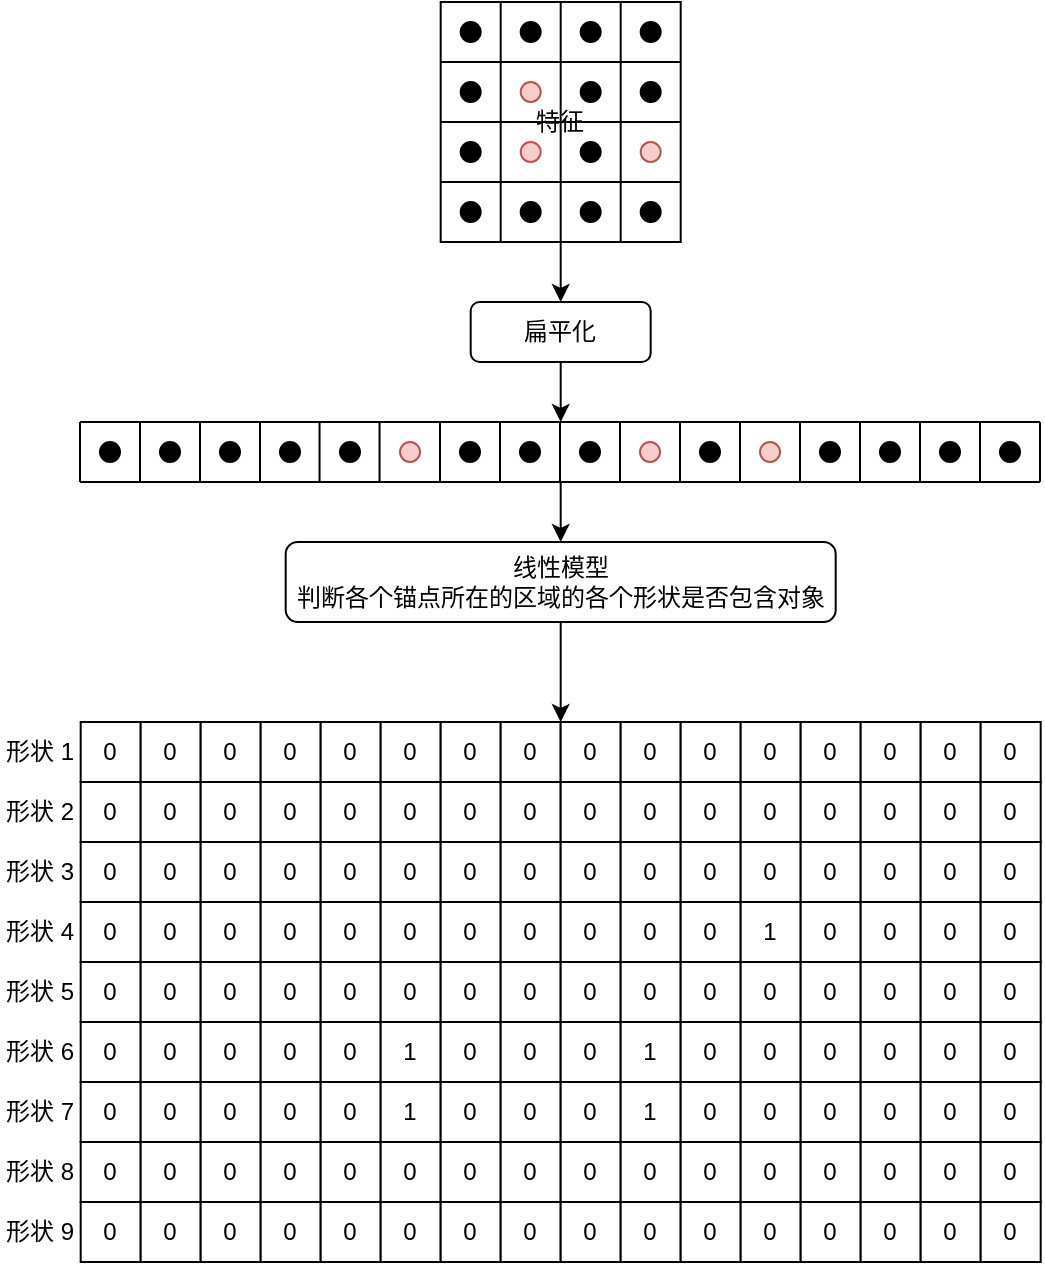 <mxfile version="13.6.2" type="device"><diagram id="sna1dgevB8x1cfBZE8Zx" name="Page-1"><mxGraphModel dx="1102" dy="783" grid="1" gridSize="10" guides="1" tooltips="1" connect="1" arrows="1" fold="1" page="1" pageScale="1" pageWidth="827" pageHeight="1169" math="0" shadow="0"><root><mxCell id="0"/><mxCell id="1" parent="0"/><mxCell id="Fu-6GH_Ip6cILRxB5Xvl-126" style="edgeStyle=orthogonalEdgeStyle;rounded=0;orthogonalLoop=1;jettySize=auto;html=1;exitX=0.5;exitY=1;exitDx=0;exitDy=0;entryX=0.5;entryY=0;entryDx=0;entryDy=0;" parent="1" source="Fu-6GH_Ip6cILRxB5Xvl-2" target="Fu-6GH_Ip6cILRxB5Xvl-121" edge="1"><mxGeometry relative="1" as="geometry"/></mxCell><mxCell id="Fu-6GH_Ip6cILRxB5Xvl-2" value="特征" style="rounded=0;whiteSpace=wrap;html=1;" parent="1" vertex="1"><mxGeometry x="260.34" y="60" width="120" height="120" as="geometry"/></mxCell><mxCell id="Fu-6GH_Ip6cILRxB5Xvl-3" value="" style="endArrow=none;html=1;exitX=0;exitY=0.25;exitDx=0;exitDy=0;entryX=1;entryY=0.25;entryDx=0;entryDy=0;" parent="1" source="Fu-6GH_Ip6cILRxB5Xvl-2" target="Fu-6GH_Ip6cILRxB5Xvl-2" edge="1"><mxGeometry width="50" height="50" relative="1" as="geometry"><mxPoint x="260.34" y="280" as="sourcePoint"/><mxPoint x="310.34" y="230" as="targetPoint"/></mxGeometry></mxCell><mxCell id="Fu-6GH_Ip6cILRxB5Xvl-4" value="" style="endArrow=none;html=1;exitX=0;exitY=0.5;exitDx=0;exitDy=0;entryX=1;entryY=0.5;entryDx=0;entryDy=0;" parent="1" source="Fu-6GH_Ip6cILRxB5Xvl-2" target="Fu-6GH_Ip6cILRxB5Xvl-2" edge="1"><mxGeometry width="50" height="50" relative="1" as="geometry"><mxPoint x="270.34" y="100" as="sourcePoint"/><mxPoint x="390.34" y="100" as="targetPoint"/></mxGeometry></mxCell><mxCell id="Fu-6GH_Ip6cILRxB5Xvl-5" value="" style="endArrow=none;html=1;exitX=0;exitY=0.75;exitDx=0;exitDy=0;entryX=1;entryY=0.75;entryDx=0;entryDy=0;" parent="1" source="Fu-6GH_Ip6cILRxB5Xvl-2" target="Fu-6GH_Ip6cILRxB5Xvl-2" edge="1"><mxGeometry width="50" height="50" relative="1" as="geometry"><mxPoint x="280.34" y="110" as="sourcePoint"/><mxPoint x="400.34" y="110" as="targetPoint"/></mxGeometry></mxCell><mxCell id="Fu-6GH_Ip6cILRxB5Xvl-6" value="" style="endArrow=none;html=1;exitX=0.25;exitY=1;exitDx=0;exitDy=0;entryX=0.25;entryY=0;entryDx=0;entryDy=0;" parent="1" source="Fu-6GH_Ip6cILRxB5Xvl-2" target="Fu-6GH_Ip6cILRxB5Xvl-2" edge="1"><mxGeometry width="50" height="50" relative="1" as="geometry"><mxPoint x="270.34" y="160" as="sourcePoint"/><mxPoint x="390.34" y="160" as="targetPoint"/></mxGeometry></mxCell><mxCell id="Fu-6GH_Ip6cILRxB5Xvl-7" value="" style="endArrow=none;html=1;exitX=0.5;exitY=1;exitDx=0;exitDy=0;entryX=0.5;entryY=0;entryDx=0;entryDy=0;" parent="1" source="Fu-6GH_Ip6cILRxB5Xvl-2" target="Fu-6GH_Ip6cILRxB5Xvl-2" edge="1"><mxGeometry width="50" height="50" relative="1" as="geometry"><mxPoint x="300.34" y="190" as="sourcePoint"/><mxPoint x="300.34" y="70" as="targetPoint"/></mxGeometry></mxCell><mxCell id="Fu-6GH_Ip6cILRxB5Xvl-8" value="" style="endArrow=none;html=1;exitX=0.75;exitY=1;exitDx=0;exitDy=0;entryX=0.75;entryY=0;entryDx=0;entryDy=0;" parent="1" source="Fu-6GH_Ip6cILRxB5Xvl-2" target="Fu-6GH_Ip6cILRxB5Xvl-2" edge="1"><mxGeometry width="50" height="50" relative="1" as="geometry"><mxPoint x="330.34" y="190" as="sourcePoint"/><mxPoint x="330.34" y="70" as="targetPoint"/></mxGeometry></mxCell><mxCell id="Fu-6GH_Ip6cILRxB5Xvl-10" value="" style="ellipse;whiteSpace=wrap;html=1;aspect=fixed;align=center;fillColor=#000000;" parent="1" vertex="1"><mxGeometry x="270.34" y="70" width="10" height="10" as="geometry"/></mxCell><mxCell id="Fu-6GH_Ip6cILRxB5Xvl-11" value="" style="ellipse;whiteSpace=wrap;html=1;aspect=fixed;align=center;fillColor=#000000;" parent="1" vertex="1"><mxGeometry x="300.34" y="70" width="10" height="10" as="geometry"/></mxCell><mxCell id="Fu-6GH_Ip6cILRxB5Xvl-12" value="" style="ellipse;whiteSpace=wrap;html=1;aspect=fixed;align=center;fillColor=#000000;" parent="1" vertex="1"><mxGeometry x="330.34" y="70" width="10" height="10" as="geometry"/></mxCell><mxCell id="Fu-6GH_Ip6cILRxB5Xvl-13" value="" style="ellipse;whiteSpace=wrap;html=1;aspect=fixed;align=center;fillColor=#000000;" parent="1" vertex="1"><mxGeometry x="360.34" y="70" width="10" height="10" as="geometry"/></mxCell><mxCell id="Fu-6GH_Ip6cILRxB5Xvl-14" value="" style="ellipse;whiteSpace=wrap;html=1;aspect=fixed;align=center;fillColor=#000000;" parent="1" vertex="1"><mxGeometry x="270.34" y="100" width="10" height="10" as="geometry"/></mxCell><mxCell id="Fu-6GH_Ip6cILRxB5Xvl-15" value="" style="ellipse;whiteSpace=wrap;html=1;aspect=fixed;align=center;fillColor=#f8cecc;strokeColor=#b85450;" parent="1" vertex="1"><mxGeometry x="300.34" y="100" width="10" height="10" as="geometry"/></mxCell><mxCell id="Fu-6GH_Ip6cILRxB5Xvl-16" value="" style="ellipse;whiteSpace=wrap;html=1;aspect=fixed;align=center;fillColor=#000000;" parent="1" vertex="1"><mxGeometry x="330.34" y="100" width="10" height="10" as="geometry"/></mxCell><mxCell id="Fu-6GH_Ip6cILRxB5Xvl-17" value="" style="ellipse;whiteSpace=wrap;html=1;aspect=fixed;align=center;fillColor=#000000;" parent="1" vertex="1"><mxGeometry x="360.34" y="100" width="10" height="10" as="geometry"/></mxCell><mxCell id="Fu-6GH_Ip6cILRxB5Xvl-18" value="" style="ellipse;whiteSpace=wrap;html=1;aspect=fixed;align=center;fillColor=#000000;" parent="1" vertex="1"><mxGeometry x="270.34" y="130" width="10" height="10" as="geometry"/></mxCell><mxCell id="Fu-6GH_Ip6cILRxB5Xvl-19" value="" style="ellipse;whiteSpace=wrap;html=1;aspect=fixed;align=center;fillColor=#f8cecc;strokeColor=#b85450;" parent="1" vertex="1"><mxGeometry x="300.34" y="130" width="10" height="10" as="geometry"/></mxCell><mxCell id="Fu-6GH_Ip6cILRxB5Xvl-20" value="" style="ellipse;whiteSpace=wrap;html=1;aspect=fixed;align=center;fillColor=#000000;" parent="1" vertex="1"><mxGeometry x="330.34" y="130" width="10" height="10" as="geometry"/></mxCell><mxCell id="Fu-6GH_Ip6cILRxB5Xvl-21" value="" style="ellipse;whiteSpace=wrap;html=1;aspect=fixed;align=center;fillColor=#f8cecc;strokeColor=#b85450;" parent="1" vertex="1"><mxGeometry x="360.34" y="130" width="10" height="10" as="geometry"/></mxCell><mxCell id="Fu-6GH_Ip6cILRxB5Xvl-22" value="" style="ellipse;whiteSpace=wrap;html=1;aspect=fixed;align=center;fillColor=#000000;" parent="1" vertex="1"><mxGeometry x="270.34" y="160" width="10" height="10" as="geometry"/></mxCell><mxCell id="Fu-6GH_Ip6cILRxB5Xvl-23" value="" style="ellipse;whiteSpace=wrap;html=1;aspect=fixed;align=center;fillColor=#000000;" parent="1" vertex="1"><mxGeometry x="300.34" y="160" width="10" height="10" as="geometry"/></mxCell><mxCell id="Fu-6GH_Ip6cILRxB5Xvl-24" value="" style="ellipse;whiteSpace=wrap;html=1;aspect=fixed;align=center;fillColor=#000000;" parent="1" vertex="1"><mxGeometry x="330.34" y="160" width="10" height="10" as="geometry"/></mxCell><mxCell id="Fu-6GH_Ip6cILRxB5Xvl-25" value="" style="ellipse;whiteSpace=wrap;html=1;aspect=fixed;align=center;fillColor=#000000;" parent="1" vertex="1"><mxGeometry x="360.34" y="160" width="10" height="10" as="geometry"/></mxCell><mxCell id="Fu-6GH_Ip6cILRxB5Xvl-128" style="edgeStyle=orthogonalEdgeStyle;rounded=0;orthogonalLoop=1;jettySize=auto;html=1;entryX=0.5;entryY=0;entryDx=0;entryDy=0;" parent="1" target="Fu-6GH_Ip6cILRxB5Xvl-26" edge="1"><mxGeometry relative="1" as="geometry"><mxPoint x="320.387" y="300" as="targetPoint"/><mxPoint x="320.34" y="300" as="sourcePoint"/></mxGeometry></mxCell><mxCell id="Fu-6GH_Ip6cILRxB5Xvl-226" style="edgeStyle=orthogonalEdgeStyle;rounded=0;orthogonalLoop=1;jettySize=auto;html=1;exitX=0.5;exitY=1;exitDx=0;exitDy=0;entryX=0;entryY=0;entryDx=0;entryDy=0;" parent="1" source="Fu-6GH_Ip6cILRxB5Xvl-26" target="Fu-6GH_Ip6cILRxB5Xvl-182" edge="1"><mxGeometry relative="1" as="geometry"/></mxCell><mxCell id="Fu-6GH_Ip6cILRxB5Xvl-26" value="线性模型&lt;br&gt;判断各个锚点所在的区域的各个形状是否包含对象" style="rounded=1;whiteSpace=wrap;html=1;align=center;" parent="1" vertex="1"><mxGeometry x="182.84" y="330" width="275" height="40" as="geometry"/></mxCell><mxCell id="Fu-6GH_Ip6cILRxB5Xvl-54" value="" style="endArrow=none;html=1;entryX=0.25;entryY=0;entryDx=0;entryDy=0;" parent="1" edge="1"><mxGeometry width="50" height="50" relative="1" as="geometry"><mxPoint x="110" y="300" as="sourcePoint"/><mxPoint x="110" y="270" as="targetPoint"/></mxGeometry></mxCell><mxCell id="Fu-6GH_Ip6cILRxB5Xvl-55" value="" style="endArrow=none;html=1;entryX=0.5;entryY=0;entryDx=0;entryDy=0;" parent="1" edge="1"><mxGeometry width="50" height="50" relative="1" as="geometry"><mxPoint x="140" y="300" as="sourcePoint"/><mxPoint x="140" y="270" as="targetPoint"/></mxGeometry></mxCell><mxCell id="Fu-6GH_Ip6cILRxB5Xvl-56" value="" style="endArrow=none;html=1;entryX=0.75;entryY=0;entryDx=0;entryDy=0;" parent="1" edge="1"><mxGeometry width="50" height="50" relative="1" as="geometry"><mxPoint x="170" y="300" as="sourcePoint"/><mxPoint x="170" y="270" as="targetPoint"/></mxGeometry></mxCell><mxCell id="Fu-6GH_Ip6cILRxB5Xvl-57" value="" style="ellipse;whiteSpace=wrap;html=1;aspect=fixed;align=center;fillColor=#000000;" parent="1" vertex="1"><mxGeometry x="90" y="280" width="10" height="10" as="geometry"/></mxCell><mxCell id="Fu-6GH_Ip6cILRxB5Xvl-58" value="" style="ellipse;whiteSpace=wrap;html=1;aspect=fixed;align=center;fillColor=#000000;" parent="1" vertex="1"><mxGeometry x="120" y="280" width="10" height="10" as="geometry"/></mxCell><mxCell id="Fu-6GH_Ip6cILRxB5Xvl-59" value="" style="ellipse;whiteSpace=wrap;html=1;aspect=fixed;align=center;fillColor=#000000;" parent="1" vertex="1"><mxGeometry x="150" y="280" width="10" height="10" as="geometry"/></mxCell><mxCell id="Fu-6GH_Ip6cILRxB5Xvl-60" value="" style="ellipse;whiteSpace=wrap;html=1;aspect=fixed;align=center;fillColor=#000000;" parent="1" vertex="1"><mxGeometry x="180" y="280" width="10" height="10" as="geometry"/></mxCell><mxCell id="Fu-6GH_Ip6cILRxB5Xvl-73" value="" style="endArrow=none;html=1;entryX=1;entryY=0.25;entryDx=0;entryDy=0;" parent="1" edge="1"><mxGeometry width="50" height="50" relative="1" as="geometry"><mxPoint x="80" y="270" as="sourcePoint"/><mxPoint x="320" y="270" as="targetPoint"/></mxGeometry></mxCell><mxCell id="Fu-6GH_Ip6cILRxB5Xvl-76" value="" style="ellipse;whiteSpace=wrap;html=1;aspect=fixed;align=center;fillColor=#000000;" parent="1" vertex="1"><mxGeometry x="210" y="280" width="10" height="10" as="geometry"/></mxCell><mxCell id="Fu-6GH_Ip6cILRxB5Xvl-77" value="" style="ellipse;whiteSpace=wrap;html=1;aspect=fixed;align=center;fillColor=#f8cecc;strokeColor=#b85450;" parent="1" vertex="1"><mxGeometry x="240" y="280" width="10" height="10" as="geometry"/></mxCell><mxCell id="Fu-6GH_Ip6cILRxB5Xvl-78" value="" style="ellipse;whiteSpace=wrap;html=1;aspect=fixed;align=center;fillColor=#000000;" parent="1" vertex="1"><mxGeometry x="270" y="280" width="10" height="10" as="geometry"/></mxCell><mxCell id="Fu-6GH_Ip6cILRxB5Xvl-79" value="" style="ellipse;whiteSpace=wrap;html=1;aspect=fixed;align=center;fillColor=#000000;" parent="1" vertex="1"><mxGeometry x="300" y="280" width="10" height="10" as="geometry"/></mxCell><mxCell id="Fu-6GH_Ip6cILRxB5Xvl-88" value="" style="endArrow=none;html=1;exitX=0;exitY=0.5;exitDx=0;exitDy=0;" parent="1" edge="1"><mxGeometry width="50" height="50" relative="1" as="geometry"><mxPoint x="320" y="270" as="sourcePoint"/><mxPoint x="560" y="270" as="targetPoint"/></mxGeometry></mxCell><mxCell id="Fu-6GH_Ip6cILRxB5Xvl-89" value="" style="endArrow=none;html=1;exitX=0;exitY=0.25;exitDx=0;exitDy=0;" parent="1" edge="1"><mxGeometry width="50" height="50" relative="1" as="geometry"><mxPoint x="80" y="300" as="sourcePoint"/><mxPoint x="560" y="300" as="targetPoint"/></mxGeometry></mxCell><mxCell id="Fu-6GH_Ip6cILRxB5Xvl-90" value="" style="ellipse;whiteSpace=wrap;html=1;aspect=fixed;align=center;fillColor=#000000;" parent="1" vertex="1"><mxGeometry x="330" y="280" width="10" height="10" as="geometry"/></mxCell><mxCell id="Fu-6GH_Ip6cILRxB5Xvl-91" value="" style="ellipse;whiteSpace=wrap;html=1;aspect=fixed;align=center;fillColor=#f8cecc;strokeColor=#b85450;" parent="1" vertex="1"><mxGeometry x="360" y="280" width="10" height="10" as="geometry"/></mxCell><mxCell id="Fu-6GH_Ip6cILRxB5Xvl-92" value="" style="ellipse;whiteSpace=wrap;html=1;aspect=fixed;align=center;fillColor=#000000;" parent="1" vertex="1"><mxGeometry x="390" y="280" width="10" height="10" as="geometry"/></mxCell><mxCell id="Fu-6GH_Ip6cILRxB5Xvl-93" value="" style="ellipse;whiteSpace=wrap;html=1;aspect=fixed;align=center;fillColor=#f8cecc;strokeColor=#b85450;" parent="1" vertex="1"><mxGeometry x="420" y="280" width="10" height="10" as="geometry"/></mxCell><mxCell id="Fu-6GH_Ip6cILRxB5Xvl-98" value="" style="ellipse;whiteSpace=wrap;html=1;aspect=fixed;align=center;fillColor=#000000;" parent="1" vertex="1"><mxGeometry x="450" y="280" width="10" height="10" as="geometry"/></mxCell><mxCell id="Fu-6GH_Ip6cILRxB5Xvl-99" value="" style="ellipse;whiteSpace=wrap;html=1;aspect=fixed;align=center;fillColor=#000000;" parent="1" vertex="1"><mxGeometry x="480" y="280" width="10" height="10" as="geometry"/></mxCell><mxCell id="Fu-6GH_Ip6cILRxB5Xvl-100" value="" style="ellipse;whiteSpace=wrap;html=1;aspect=fixed;align=center;fillColor=#000000;" parent="1" vertex="1"><mxGeometry x="510" y="280" width="10" height="10" as="geometry"/></mxCell><mxCell id="Fu-6GH_Ip6cILRxB5Xvl-101" value="" style="ellipse;whiteSpace=wrap;html=1;aspect=fixed;align=center;fillColor=#000000;" parent="1" vertex="1"><mxGeometry x="540" y="280" width="10" height="10" as="geometry"/></mxCell><mxCell id="Fu-6GH_Ip6cILRxB5Xvl-102" value="" style="endArrow=none;html=1;entryX=0.25;entryY=0;entryDx=0;entryDy=0;" parent="1" edge="1"><mxGeometry width="50" height="50" relative="1" as="geometry"><mxPoint x="80" y="300" as="sourcePoint"/><mxPoint x="80" y="270" as="targetPoint"/></mxGeometry></mxCell><mxCell id="Fu-6GH_Ip6cILRxB5Xvl-110" value="" style="endArrow=none;html=1;entryX=0.25;entryY=0;entryDx=0;entryDy=0;" parent="1" edge="1"><mxGeometry width="50" height="50" relative="1" as="geometry"><mxPoint x="199.77" y="300" as="sourcePoint"/><mxPoint x="199.77" y="270" as="targetPoint"/></mxGeometry></mxCell><mxCell id="Fu-6GH_Ip6cILRxB5Xvl-111" value="" style="endArrow=none;html=1;entryX=0.25;entryY=0;entryDx=0;entryDy=0;" parent="1" edge="1"><mxGeometry width="50" height="50" relative="1" as="geometry"><mxPoint x="229.77" y="300" as="sourcePoint"/><mxPoint x="229.77" y="270" as="targetPoint"/></mxGeometry></mxCell><mxCell id="Fu-6GH_Ip6cILRxB5Xvl-112" value="" style="endArrow=none;html=1;entryX=0.25;entryY=0;entryDx=0;entryDy=0;" parent="1" edge="1"><mxGeometry width="50" height="50" relative="1" as="geometry"><mxPoint x="260" y="300" as="sourcePoint"/><mxPoint x="260" y="270" as="targetPoint"/></mxGeometry></mxCell><mxCell id="Fu-6GH_Ip6cILRxB5Xvl-113" value="" style="endArrow=none;html=1;entryX=0.25;entryY=0;entryDx=0;entryDy=0;" parent="1" edge="1"><mxGeometry width="50" height="50" relative="1" as="geometry"><mxPoint x="290" y="300" as="sourcePoint"/><mxPoint x="290" y="270" as="targetPoint"/></mxGeometry></mxCell><mxCell id="Fu-6GH_Ip6cILRxB5Xvl-114" value="" style="endArrow=none;html=1;entryX=0.25;entryY=0;entryDx=0;entryDy=0;" parent="1" edge="1"><mxGeometry width="50" height="50" relative="1" as="geometry"><mxPoint x="320" y="300" as="sourcePoint"/><mxPoint x="320" y="270" as="targetPoint"/></mxGeometry></mxCell><mxCell id="Fu-6GH_Ip6cILRxB5Xvl-116" value="" style="endArrow=none;html=1;entryX=0.25;entryY=0;entryDx=0;entryDy=0;" parent="1" edge="1"><mxGeometry width="50" height="50" relative="1" as="geometry"><mxPoint x="350" y="300" as="sourcePoint"/><mxPoint x="350" y="270" as="targetPoint"/></mxGeometry></mxCell><mxCell id="Fu-6GH_Ip6cILRxB5Xvl-117" value="" style="endArrow=none;html=1;entryX=0.25;entryY=0;entryDx=0;entryDy=0;" parent="1" edge="1"><mxGeometry width="50" height="50" relative="1" as="geometry"><mxPoint x="380" y="300" as="sourcePoint"/><mxPoint x="380" y="270" as="targetPoint"/></mxGeometry></mxCell><mxCell id="Fu-6GH_Ip6cILRxB5Xvl-118" value="" style="endArrow=none;html=1;entryX=0.25;entryY=0;entryDx=0;entryDy=0;" parent="1" edge="1"><mxGeometry width="50" height="50" relative="1" as="geometry"><mxPoint x="410" y="300" as="sourcePoint"/><mxPoint x="410" y="270" as="targetPoint"/></mxGeometry></mxCell><mxCell id="Fu-6GH_Ip6cILRxB5Xvl-119" value="" style="endArrow=none;html=1;entryX=0.25;entryY=0;entryDx=0;entryDy=0;" parent="1" edge="1"><mxGeometry width="50" height="50" relative="1" as="geometry"><mxPoint x="440" y="300" as="sourcePoint"/><mxPoint x="440" y="270" as="targetPoint"/></mxGeometry></mxCell><mxCell id="Fu-6GH_Ip6cILRxB5Xvl-120" value="" style="endArrow=none;html=1;entryX=0.25;entryY=0;entryDx=0;entryDy=0;" parent="1" edge="1"><mxGeometry width="50" height="50" relative="1" as="geometry"><mxPoint x="470" y="300" as="sourcePoint"/><mxPoint x="470" y="270" as="targetPoint"/></mxGeometry></mxCell><mxCell id="Fu-6GH_Ip6cILRxB5Xvl-127" style="edgeStyle=orthogonalEdgeStyle;rounded=0;orthogonalLoop=1;jettySize=auto;html=1;exitX=0.5;exitY=1;exitDx=0;exitDy=0;" parent="1" source="Fu-6GH_Ip6cILRxB5Xvl-121" edge="1"><mxGeometry relative="1" as="geometry"><mxPoint x="320.34" y="270" as="targetPoint"/></mxGeometry></mxCell><mxCell id="Fu-6GH_Ip6cILRxB5Xvl-121" value="扁平化" style="rounded=1;whiteSpace=wrap;html=1;" parent="1" vertex="1"><mxGeometry x="275.34" y="210" width="90" height="30" as="geometry"/></mxCell><mxCell id="Fu-6GH_Ip6cILRxB5Xvl-123" value="" style="endArrow=none;html=1;entryX=0.25;entryY=0;entryDx=0;entryDy=0;" parent="1" edge="1"><mxGeometry width="50" height="50" relative="1" as="geometry"><mxPoint x="500" y="300" as="sourcePoint"/><mxPoint x="500" y="270" as="targetPoint"/></mxGeometry></mxCell><mxCell id="Fu-6GH_Ip6cILRxB5Xvl-124" value="" style="endArrow=none;html=1;entryX=0.25;entryY=0;entryDx=0;entryDy=0;" parent="1" edge="1"><mxGeometry width="50" height="50" relative="1" as="geometry"><mxPoint x="530" y="300" as="sourcePoint"/><mxPoint x="530" y="270" as="targetPoint"/></mxGeometry></mxCell><mxCell id="Fu-6GH_Ip6cILRxB5Xvl-125" value="" style="endArrow=none;html=1;entryX=0.25;entryY=0;entryDx=0;entryDy=0;" parent="1" edge="1"><mxGeometry width="50" height="50" relative="1" as="geometry"><mxPoint x="560" y="300" as="sourcePoint"/><mxPoint x="560" y="270" as="targetPoint"/></mxGeometry></mxCell><mxCell id="Fu-6GH_Ip6cILRxB5Xvl-165" value="0" style="rounded=0;whiteSpace=wrap;html=1;" parent="1" vertex="1"><mxGeometry x="80.34" y="420" width="30" height="30" as="geometry"/></mxCell><mxCell id="Fu-6GH_Ip6cILRxB5Xvl-167" value="0" style="rounded=0;whiteSpace=wrap;html=1;" parent="1" vertex="1"><mxGeometry x="110.34" y="420" width="30" height="30" as="geometry"/></mxCell><mxCell id="Fu-6GH_Ip6cILRxB5Xvl-168" value="0" style="rounded=0;whiteSpace=wrap;html=1;" parent="1" vertex="1"><mxGeometry x="140.34" y="420" width="30" height="30" as="geometry"/></mxCell><mxCell id="Fu-6GH_Ip6cILRxB5Xvl-169" value="0" style="rounded=0;whiteSpace=wrap;html=1;" parent="1" vertex="1"><mxGeometry x="170.34" y="420" width="30" height="30" as="geometry"/></mxCell><mxCell id="Fu-6GH_Ip6cILRxB5Xvl-174" value="0" style="rounded=0;whiteSpace=wrap;html=1;" parent="1" vertex="1"><mxGeometry x="200.34" y="420" width="30" height="30" as="geometry"/></mxCell><mxCell id="Fu-6GH_Ip6cILRxB5Xvl-175" value="0" style="rounded=0;whiteSpace=wrap;html=1;" parent="1" vertex="1"><mxGeometry x="230.34" y="420" width="30" height="30" as="geometry"/></mxCell><mxCell id="Fu-6GH_Ip6cILRxB5Xvl-176" value="0" style="rounded=0;whiteSpace=wrap;html=1;" parent="1" vertex="1"><mxGeometry x="260.34" y="420" width="30" height="30" as="geometry"/></mxCell><mxCell id="Fu-6GH_Ip6cILRxB5Xvl-177" value="0" style="rounded=0;whiteSpace=wrap;html=1;" parent="1" vertex="1"><mxGeometry x="290.34" y="420" width="30" height="30" as="geometry"/></mxCell><mxCell id="Fu-6GH_Ip6cILRxB5Xvl-182" value="0" style="rounded=0;whiteSpace=wrap;html=1;" parent="1" vertex="1"><mxGeometry x="320.34" y="420" width="30" height="30" as="geometry"/></mxCell><mxCell id="Fu-6GH_Ip6cILRxB5Xvl-183" value="0" style="rounded=0;whiteSpace=wrap;html=1;" parent="1" vertex="1"><mxGeometry x="350.34" y="420" width="30" height="30" as="geometry"/></mxCell><mxCell id="Fu-6GH_Ip6cILRxB5Xvl-184" value="0" style="rounded=0;whiteSpace=wrap;html=1;" parent="1" vertex="1"><mxGeometry x="380.34" y="420" width="30" height="30" as="geometry"/></mxCell><mxCell id="Fu-6GH_Ip6cILRxB5Xvl-185" value="0" style="rounded=0;whiteSpace=wrap;html=1;" parent="1" vertex="1"><mxGeometry x="410.34" y="420" width="30" height="30" as="geometry"/></mxCell><mxCell id="Fu-6GH_Ip6cILRxB5Xvl-190" value="0" style="rounded=0;whiteSpace=wrap;html=1;" parent="1" vertex="1"><mxGeometry x="440.34" y="420" width="30" height="30" as="geometry"/></mxCell><mxCell id="Fu-6GH_Ip6cILRxB5Xvl-191" value="0" style="rounded=0;whiteSpace=wrap;html=1;" parent="1" vertex="1"><mxGeometry x="470.34" y="420" width="30" height="30" as="geometry"/></mxCell><mxCell id="Fu-6GH_Ip6cILRxB5Xvl-192" value="0" style="rounded=0;whiteSpace=wrap;html=1;" parent="1" vertex="1"><mxGeometry x="500.34" y="420" width="30" height="30" as="geometry"/></mxCell><mxCell id="Fu-6GH_Ip6cILRxB5Xvl-193" value="0" style="rounded=0;whiteSpace=wrap;html=1;" parent="1" vertex="1"><mxGeometry x="530.34" y="420" width="30" height="30" as="geometry"/></mxCell><mxCell id="bu7sgdNfYH8vy0kvY1iE-1" value="0" style="rounded=0;whiteSpace=wrap;html=1;" vertex="1" parent="1"><mxGeometry x="80.34" y="450" width="30" height="30" as="geometry"/></mxCell><mxCell id="bu7sgdNfYH8vy0kvY1iE-2" value="0" style="rounded=0;whiteSpace=wrap;html=1;" vertex="1" parent="1"><mxGeometry x="110.34" y="450" width="30" height="30" as="geometry"/></mxCell><mxCell id="bu7sgdNfYH8vy0kvY1iE-3" value="0" style="rounded=0;whiteSpace=wrap;html=1;" vertex="1" parent="1"><mxGeometry x="140.34" y="450" width="30" height="30" as="geometry"/></mxCell><mxCell id="bu7sgdNfYH8vy0kvY1iE-4" value="0" style="rounded=0;whiteSpace=wrap;html=1;" vertex="1" parent="1"><mxGeometry x="170.34" y="450" width="30" height="30" as="geometry"/></mxCell><mxCell id="bu7sgdNfYH8vy0kvY1iE-5" value="0" style="rounded=0;whiteSpace=wrap;html=1;" vertex="1" parent="1"><mxGeometry x="200.34" y="450" width="30" height="30" as="geometry"/></mxCell><mxCell id="bu7sgdNfYH8vy0kvY1iE-6" value="0" style="rounded=0;whiteSpace=wrap;html=1;" vertex="1" parent="1"><mxGeometry x="230.34" y="450" width="30" height="30" as="geometry"/></mxCell><mxCell id="bu7sgdNfYH8vy0kvY1iE-7" value="0" style="rounded=0;whiteSpace=wrap;html=1;" vertex="1" parent="1"><mxGeometry x="260.34" y="450" width="30" height="30" as="geometry"/></mxCell><mxCell id="bu7sgdNfYH8vy0kvY1iE-8" value="0" style="rounded=0;whiteSpace=wrap;html=1;" vertex="1" parent="1"><mxGeometry x="290.34" y="450" width="30" height="30" as="geometry"/></mxCell><mxCell id="bu7sgdNfYH8vy0kvY1iE-9" value="0" style="rounded=0;whiteSpace=wrap;html=1;" vertex="1" parent="1"><mxGeometry x="320.34" y="450" width="30" height="30" as="geometry"/></mxCell><mxCell id="bu7sgdNfYH8vy0kvY1iE-10" value="0" style="rounded=0;whiteSpace=wrap;html=1;" vertex="1" parent="1"><mxGeometry x="350.34" y="450" width="30" height="30" as="geometry"/></mxCell><mxCell id="bu7sgdNfYH8vy0kvY1iE-11" value="0" style="rounded=0;whiteSpace=wrap;html=1;" vertex="1" parent="1"><mxGeometry x="380.34" y="450" width="30" height="30" as="geometry"/></mxCell><mxCell id="bu7sgdNfYH8vy0kvY1iE-12" value="0" style="rounded=0;whiteSpace=wrap;html=1;" vertex="1" parent="1"><mxGeometry x="410.34" y="450" width="30" height="30" as="geometry"/></mxCell><mxCell id="bu7sgdNfYH8vy0kvY1iE-13" value="0" style="rounded=0;whiteSpace=wrap;html=1;" vertex="1" parent="1"><mxGeometry x="440.34" y="450" width="30" height="30" as="geometry"/></mxCell><mxCell id="bu7sgdNfYH8vy0kvY1iE-14" value="0" style="rounded=0;whiteSpace=wrap;html=1;" vertex="1" parent="1"><mxGeometry x="470.34" y="450" width="30" height="30" as="geometry"/></mxCell><mxCell id="bu7sgdNfYH8vy0kvY1iE-15" value="0" style="rounded=0;whiteSpace=wrap;html=1;" vertex="1" parent="1"><mxGeometry x="500.34" y="450" width="30" height="30" as="geometry"/></mxCell><mxCell id="bu7sgdNfYH8vy0kvY1iE-16" value="0" style="rounded=0;whiteSpace=wrap;html=1;" vertex="1" parent="1"><mxGeometry x="530.34" y="450" width="30" height="30" as="geometry"/></mxCell><mxCell id="bu7sgdNfYH8vy0kvY1iE-17" value="0" style="rounded=0;whiteSpace=wrap;html=1;" vertex="1" parent="1"><mxGeometry x="80.34" y="480" width="30" height="30" as="geometry"/></mxCell><mxCell id="bu7sgdNfYH8vy0kvY1iE-18" value="0" style="rounded=0;whiteSpace=wrap;html=1;" vertex="1" parent="1"><mxGeometry x="110.34" y="480" width="30" height="30" as="geometry"/></mxCell><mxCell id="bu7sgdNfYH8vy0kvY1iE-19" value="0" style="rounded=0;whiteSpace=wrap;html=1;" vertex="1" parent="1"><mxGeometry x="140.34" y="480" width="30" height="30" as="geometry"/></mxCell><mxCell id="bu7sgdNfYH8vy0kvY1iE-20" value="0" style="rounded=0;whiteSpace=wrap;html=1;" vertex="1" parent="1"><mxGeometry x="170.34" y="480" width="30" height="30" as="geometry"/></mxCell><mxCell id="bu7sgdNfYH8vy0kvY1iE-21" value="0" style="rounded=0;whiteSpace=wrap;html=1;" vertex="1" parent="1"><mxGeometry x="200.34" y="480" width="30" height="30" as="geometry"/></mxCell><mxCell id="bu7sgdNfYH8vy0kvY1iE-22" value="0" style="rounded=0;whiteSpace=wrap;html=1;" vertex="1" parent="1"><mxGeometry x="230.34" y="480" width="30" height="30" as="geometry"/></mxCell><mxCell id="bu7sgdNfYH8vy0kvY1iE-23" value="0" style="rounded=0;whiteSpace=wrap;html=1;" vertex="1" parent="1"><mxGeometry x="260.34" y="480" width="30" height="30" as="geometry"/></mxCell><mxCell id="bu7sgdNfYH8vy0kvY1iE-24" value="0" style="rounded=0;whiteSpace=wrap;html=1;" vertex="1" parent="1"><mxGeometry x="290.34" y="480" width="30" height="30" as="geometry"/></mxCell><mxCell id="bu7sgdNfYH8vy0kvY1iE-25" value="0" style="rounded=0;whiteSpace=wrap;html=1;" vertex="1" parent="1"><mxGeometry x="320.34" y="480" width="30" height="30" as="geometry"/></mxCell><mxCell id="bu7sgdNfYH8vy0kvY1iE-26" value="0" style="rounded=0;whiteSpace=wrap;html=1;" vertex="1" parent="1"><mxGeometry x="350.34" y="480" width="30" height="30" as="geometry"/></mxCell><mxCell id="bu7sgdNfYH8vy0kvY1iE-27" value="0" style="rounded=0;whiteSpace=wrap;html=1;" vertex="1" parent="1"><mxGeometry x="380.34" y="480" width="30" height="30" as="geometry"/></mxCell><mxCell id="bu7sgdNfYH8vy0kvY1iE-28" value="0" style="rounded=0;whiteSpace=wrap;html=1;" vertex="1" parent="1"><mxGeometry x="410.34" y="480" width="30" height="30" as="geometry"/></mxCell><mxCell id="bu7sgdNfYH8vy0kvY1iE-29" value="0" style="rounded=0;whiteSpace=wrap;html=1;" vertex="1" parent="1"><mxGeometry x="440.34" y="480" width="30" height="30" as="geometry"/></mxCell><mxCell id="bu7sgdNfYH8vy0kvY1iE-30" value="0" style="rounded=0;whiteSpace=wrap;html=1;" vertex="1" parent="1"><mxGeometry x="470.34" y="480" width="30" height="30" as="geometry"/></mxCell><mxCell id="bu7sgdNfYH8vy0kvY1iE-31" value="0" style="rounded=0;whiteSpace=wrap;html=1;" vertex="1" parent="1"><mxGeometry x="500.34" y="480" width="30" height="30" as="geometry"/></mxCell><mxCell id="bu7sgdNfYH8vy0kvY1iE-32" value="0" style="rounded=0;whiteSpace=wrap;html=1;" vertex="1" parent="1"><mxGeometry x="530.34" y="480" width="30" height="30" as="geometry"/></mxCell><mxCell id="bu7sgdNfYH8vy0kvY1iE-49" value="0" style="rounded=0;whiteSpace=wrap;html=1;" vertex="1" parent="1"><mxGeometry x="80.34" y="510" width="30" height="30" as="geometry"/></mxCell><mxCell id="bu7sgdNfYH8vy0kvY1iE-50" value="0" style="rounded=0;whiteSpace=wrap;html=1;" vertex="1" parent="1"><mxGeometry x="110.34" y="510" width="30" height="30" as="geometry"/></mxCell><mxCell id="bu7sgdNfYH8vy0kvY1iE-51" value="0" style="rounded=0;whiteSpace=wrap;html=1;" vertex="1" parent="1"><mxGeometry x="140.34" y="510" width="30" height="30" as="geometry"/></mxCell><mxCell id="bu7sgdNfYH8vy0kvY1iE-52" value="0" style="rounded=0;whiteSpace=wrap;html=1;" vertex="1" parent="1"><mxGeometry x="170.34" y="510" width="30" height="30" as="geometry"/></mxCell><mxCell id="bu7sgdNfYH8vy0kvY1iE-53" value="0" style="rounded=0;whiteSpace=wrap;html=1;" vertex="1" parent="1"><mxGeometry x="200.34" y="510" width="30" height="30" as="geometry"/></mxCell><mxCell id="bu7sgdNfYH8vy0kvY1iE-54" value="0" style="rounded=0;whiteSpace=wrap;html=1;" vertex="1" parent="1"><mxGeometry x="230.34" y="510" width="30" height="30" as="geometry"/></mxCell><mxCell id="bu7sgdNfYH8vy0kvY1iE-55" value="0" style="rounded=0;whiteSpace=wrap;html=1;" vertex="1" parent="1"><mxGeometry x="260.34" y="510" width="30" height="30" as="geometry"/></mxCell><mxCell id="bu7sgdNfYH8vy0kvY1iE-56" value="0" style="rounded=0;whiteSpace=wrap;html=1;" vertex="1" parent="1"><mxGeometry x="290.34" y="510" width="30" height="30" as="geometry"/></mxCell><mxCell id="bu7sgdNfYH8vy0kvY1iE-57" value="0" style="rounded=0;whiteSpace=wrap;html=1;" vertex="1" parent="1"><mxGeometry x="320.34" y="510" width="30" height="30" as="geometry"/></mxCell><mxCell id="bu7sgdNfYH8vy0kvY1iE-58" value="0" style="rounded=0;whiteSpace=wrap;html=1;" vertex="1" parent="1"><mxGeometry x="350.34" y="510" width="30" height="30" as="geometry"/></mxCell><mxCell id="bu7sgdNfYH8vy0kvY1iE-59" value="0" style="rounded=0;whiteSpace=wrap;html=1;" vertex="1" parent="1"><mxGeometry x="380.34" y="510" width="30" height="30" as="geometry"/></mxCell><mxCell id="bu7sgdNfYH8vy0kvY1iE-60" value="1" style="rounded=0;whiteSpace=wrap;html=1;" vertex="1" parent="1"><mxGeometry x="410.34" y="510" width="30" height="30" as="geometry"/></mxCell><mxCell id="bu7sgdNfYH8vy0kvY1iE-61" value="0" style="rounded=0;whiteSpace=wrap;html=1;" vertex="1" parent="1"><mxGeometry x="440.34" y="510" width="30" height="30" as="geometry"/></mxCell><mxCell id="bu7sgdNfYH8vy0kvY1iE-62" value="0" style="rounded=0;whiteSpace=wrap;html=1;" vertex="1" parent="1"><mxGeometry x="470.34" y="510" width="30" height="30" as="geometry"/></mxCell><mxCell id="bu7sgdNfYH8vy0kvY1iE-63" value="0" style="rounded=0;whiteSpace=wrap;html=1;" vertex="1" parent="1"><mxGeometry x="500.34" y="510" width="30" height="30" as="geometry"/></mxCell><mxCell id="bu7sgdNfYH8vy0kvY1iE-64" value="0" style="rounded=0;whiteSpace=wrap;html=1;" vertex="1" parent="1"><mxGeometry x="530.34" y="510" width="30" height="30" as="geometry"/></mxCell><mxCell id="bu7sgdNfYH8vy0kvY1iE-65" value="0" style="rounded=0;whiteSpace=wrap;html=1;" vertex="1" parent="1"><mxGeometry x="80.34" y="540" width="30" height="30" as="geometry"/></mxCell><mxCell id="bu7sgdNfYH8vy0kvY1iE-66" value="0" style="rounded=0;whiteSpace=wrap;html=1;" vertex="1" parent="1"><mxGeometry x="110.34" y="540" width="30" height="30" as="geometry"/></mxCell><mxCell id="bu7sgdNfYH8vy0kvY1iE-67" value="0" style="rounded=0;whiteSpace=wrap;html=1;" vertex="1" parent="1"><mxGeometry x="140.34" y="540" width="30" height="30" as="geometry"/></mxCell><mxCell id="bu7sgdNfYH8vy0kvY1iE-68" value="0" style="rounded=0;whiteSpace=wrap;html=1;" vertex="1" parent="1"><mxGeometry x="170.34" y="540" width="30" height="30" as="geometry"/></mxCell><mxCell id="bu7sgdNfYH8vy0kvY1iE-69" value="0" style="rounded=0;whiteSpace=wrap;html=1;" vertex="1" parent="1"><mxGeometry x="200.34" y="540" width="30" height="30" as="geometry"/></mxCell><mxCell id="bu7sgdNfYH8vy0kvY1iE-70" value="0" style="rounded=0;whiteSpace=wrap;html=1;" vertex="1" parent="1"><mxGeometry x="230.34" y="540" width="30" height="30" as="geometry"/></mxCell><mxCell id="bu7sgdNfYH8vy0kvY1iE-71" value="0" style="rounded=0;whiteSpace=wrap;html=1;" vertex="1" parent="1"><mxGeometry x="260.34" y="540" width="30" height="30" as="geometry"/></mxCell><mxCell id="bu7sgdNfYH8vy0kvY1iE-72" value="0" style="rounded=0;whiteSpace=wrap;html=1;" vertex="1" parent="1"><mxGeometry x="290.34" y="540" width="30" height="30" as="geometry"/></mxCell><mxCell id="bu7sgdNfYH8vy0kvY1iE-73" value="0" style="rounded=0;whiteSpace=wrap;html=1;" vertex="1" parent="1"><mxGeometry x="320.34" y="540" width="30" height="30" as="geometry"/></mxCell><mxCell id="bu7sgdNfYH8vy0kvY1iE-74" value="0" style="rounded=0;whiteSpace=wrap;html=1;" vertex="1" parent="1"><mxGeometry x="350.34" y="540" width="30" height="30" as="geometry"/></mxCell><mxCell id="bu7sgdNfYH8vy0kvY1iE-75" value="0" style="rounded=0;whiteSpace=wrap;html=1;" vertex="1" parent="1"><mxGeometry x="380.34" y="540" width="30" height="30" as="geometry"/></mxCell><mxCell id="bu7sgdNfYH8vy0kvY1iE-76" value="0" style="rounded=0;whiteSpace=wrap;html=1;" vertex="1" parent="1"><mxGeometry x="410.34" y="540" width="30" height="30" as="geometry"/></mxCell><mxCell id="bu7sgdNfYH8vy0kvY1iE-77" value="0" style="rounded=0;whiteSpace=wrap;html=1;" vertex="1" parent="1"><mxGeometry x="440.34" y="540" width="30" height="30" as="geometry"/></mxCell><mxCell id="bu7sgdNfYH8vy0kvY1iE-78" value="0" style="rounded=0;whiteSpace=wrap;html=1;" vertex="1" parent="1"><mxGeometry x="470.34" y="540" width="30" height="30" as="geometry"/></mxCell><mxCell id="bu7sgdNfYH8vy0kvY1iE-79" value="0" style="rounded=0;whiteSpace=wrap;html=1;" vertex="1" parent="1"><mxGeometry x="500.34" y="540" width="30" height="30" as="geometry"/></mxCell><mxCell id="bu7sgdNfYH8vy0kvY1iE-80" value="0" style="rounded=0;whiteSpace=wrap;html=1;" vertex="1" parent="1"><mxGeometry x="530.34" y="540" width="30" height="30" as="geometry"/></mxCell><mxCell id="bu7sgdNfYH8vy0kvY1iE-81" value="0" style="rounded=0;whiteSpace=wrap;html=1;" vertex="1" parent="1"><mxGeometry x="80.34" y="570" width="30" height="30" as="geometry"/></mxCell><mxCell id="bu7sgdNfYH8vy0kvY1iE-82" value="0" style="rounded=0;whiteSpace=wrap;html=1;" vertex="1" parent="1"><mxGeometry x="110.34" y="570" width="30" height="30" as="geometry"/></mxCell><mxCell id="bu7sgdNfYH8vy0kvY1iE-83" value="0" style="rounded=0;whiteSpace=wrap;html=1;" vertex="1" parent="1"><mxGeometry x="140.34" y="570" width="30" height="30" as="geometry"/></mxCell><mxCell id="bu7sgdNfYH8vy0kvY1iE-84" value="0" style="rounded=0;whiteSpace=wrap;html=1;" vertex="1" parent="1"><mxGeometry x="170.34" y="570" width="30" height="30" as="geometry"/></mxCell><mxCell id="bu7sgdNfYH8vy0kvY1iE-85" value="0" style="rounded=0;whiteSpace=wrap;html=1;" vertex="1" parent="1"><mxGeometry x="200.34" y="570" width="30" height="30" as="geometry"/></mxCell><mxCell id="bu7sgdNfYH8vy0kvY1iE-86" value="1" style="rounded=0;whiteSpace=wrap;html=1;" vertex="1" parent="1"><mxGeometry x="230.34" y="570" width="30" height="30" as="geometry"/></mxCell><mxCell id="bu7sgdNfYH8vy0kvY1iE-87" value="0" style="rounded=0;whiteSpace=wrap;html=1;" vertex="1" parent="1"><mxGeometry x="260.34" y="570" width="30" height="30" as="geometry"/></mxCell><mxCell id="bu7sgdNfYH8vy0kvY1iE-88" value="0" style="rounded=0;whiteSpace=wrap;html=1;" vertex="1" parent="1"><mxGeometry x="290.34" y="570" width="30" height="30" as="geometry"/></mxCell><mxCell id="bu7sgdNfYH8vy0kvY1iE-89" value="0" style="rounded=0;whiteSpace=wrap;html=1;" vertex="1" parent="1"><mxGeometry x="320.34" y="570" width="30" height="30" as="geometry"/></mxCell><mxCell id="bu7sgdNfYH8vy0kvY1iE-90" value="1" style="rounded=0;whiteSpace=wrap;html=1;" vertex="1" parent="1"><mxGeometry x="350.34" y="570" width="30" height="30" as="geometry"/></mxCell><mxCell id="bu7sgdNfYH8vy0kvY1iE-91" value="0" style="rounded=0;whiteSpace=wrap;html=1;" vertex="1" parent="1"><mxGeometry x="380.34" y="570" width="30" height="30" as="geometry"/></mxCell><mxCell id="bu7sgdNfYH8vy0kvY1iE-92" value="0" style="rounded=0;whiteSpace=wrap;html=1;" vertex="1" parent="1"><mxGeometry x="410.34" y="570" width="30" height="30" as="geometry"/></mxCell><mxCell id="bu7sgdNfYH8vy0kvY1iE-93" value="0" style="rounded=0;whiteSpace=wrap;html=1;" vertex="1" parent="1"><mxGeometry x="440.34" y="570" width="30" height="30" as="geometry"/></mxCell><mxCell id="bu7sgdNfYH8vy0kvY1iE-94" value="0" style="rounded=0;whiteSpace=wrap;html=1;" vertex="1" parent="1"><mxGeometry x="470.34" y="570" width="30" height="30" as="geometry"/></mxCell><mxCell id="bu7sgdNfYH8vy0kvY1iE-95" value="0" style="rounded=0;whiteSpace=wrap;html=1;" vertex="1" parent="1"><mxGeometry x="500.34" y="570" width="30" height="30" as="geometry"/></mxCell><mxCell id="bu7sgdNfYH8vy0kvY1iE-96" value="0" style="rounded=0;whiteSpace=wrap;html=1;" vertex="1" parent="1"><mxGeometry x="530.34" y="570" width="30" height="30" as="geometry"/></mxCell><mxCell id="bu7sgdNfYH8vy0kvY1iE-97" value="0" style="rounded=0;whiteSpace=wrap;html=1;" vertex="1" parent="1"><mxGeometry x="80.34" y="600" width="30" height="30" as="geometry"/></mxCell><mxCell id="bu7sgdNfYH8vy0kvY1iE-98" value="0" style="rounded=0;whiteSpace=wrap;html=1;" vertex="1" parent="1"><mxGeometry x="110.34" y="600" width="30" height="30" as="geometry"/></mxCell><mxCell id="bu7sgdNfYH8vy0kvY1iE-99" value="0" style="rounded=0;whiteSpace=wrap;html=1;" vertex="1" parent="1"><mxGeometry x="140.34" y="600" width="30" height="30" as="geometry"/></mxCell><mxCell id="bu7sgdNfYH8vy0kvY1iE-100" value="0" style="rounded=0;whiteSpace=wrap;html=1;" vertex="1" parent="1"><mxGeometry x="170.34" y="600" width="30" height="30" as="geometry"/></mxCell><mxCell id="bu7sgdNfYH8vy0kvY1iE-101" value="0" style="rounded=0;whiteSpace=wrap;html=1;" vertex="1" parent="1"><mxGeometry x="200.34" y="600" width="30" height="30" as="geometry"/></mxCell><mxCell id="bu7sgdNfYH8vy0kvY1iE-102" value="1" style="rounded=0;whiteSpace=wrap;html=1;" vertex="1" parent="1"><mxGeometry x="230.34" y="600" width="30" height="30" as="geometry"/></mxCell><mxCell id="bu7sgdNfYH8vy0kvY1iE-103" value="0" style="rounded=0;whiteSpace=wrap;html=1;" vertex="1" parent="1"><mxGeometry x="260.34" y="600" width="30" height="30" as="geometry"/></mxCell><mxCell id="bu7sgdNfYH8vy0kvY1iE-104" value="0" style="rounded=0;whiteSpace=wrap;html=1;" vertex="1" parent="1"><mxGeometry x="290.34" y="600" width="30" height="30" as="geometry"/></mxCell><mxCell id="bu7sgdNfYH8vy0kvY1iE-105" value="0" style="rounded=0;whiteSpace=wrap;html=1;" vertex="1" parent="1"><mxGeometry x="320.34" y="600" width="30" height="30" as="geometry"/></mxCell><mxCell id="bu7sgdNfYH8vy0kvY1iE-106" value="1" style="rounded=0;whiteSpace=wrap;html=1;" vertex="1" parent="1"><mxGeometry x="350.34" y="600" width="30" height="30" as="geometry"/></mxCell><mxCell id="bu7sgdNfYH8vy0kvY1iE-107" value="0" style="rounded=0;whiteSpace=wrap;html=1;" vertex="1" parent="1"><mxGeometry x="380.34" y="600" width="30" height="30" as="geometry"/></mxCell><mxCell id="bu7sgdNfYH8vy0kvY1iE-108" value="0" style="rounded=0;whiteSpace=wrap;html=1;" vertex="1" parent="1"><mxGeometry x="410.34" y="600" width="30" height="30" as="geometry"/></mxCell><mxCell id="bu7sgdNfYH8vy0kvY1iE-109" value="0" style="rounded=0;whiteSpace=wrap;html=1;" vertex="1" parent="1"><mxGeometry x="440.34" y="600" width="30" height="30" as="geometry"/></mxCell><mxCell id="bu7sgdNfYH8vy0kvY1iE-110" value="0" style="rounded=0;whiteSpace=wrap;html=1;" vertex="1" parent="1"><mxGeometry x="470.34" y="600" width="30" height="30" as="geometry"/></mxCell><mxCell id="bu7sgdNfYH8vy0kvY1iE-111" value="0" style="rounded=0;whiteSpace=wrap;html=1;" vertex="1" parent="1"><mxGeometry x="500.34" y="600" width="30" height="30" as="geometry"/></mxCell><mxCell id="bu7sgdNfYH8vy0kvY1iE-112" value="0" style="rounded=0;whiteSpace=wrap;html=1;" vertex="1" parent="1"><mxGeometry x="530.34" y="600" width="30" height="30" as="geometry"/></mxCell><mxCell id="bu7sgdNfYH8vy0kvY1iE-113" value="0" style="rounded=0;whiteSpace=wrap;html=1;" vertex="1" parent="1"><mxGeometry x="80.34" y="630" width="30" height="30" as="geometry"/></mxCell><mxCell id="bu7sgdNfYH8vy0kvY1iE-114" value="0" style="rounded=0;whiteSpace=wrap;html=1;" vertex="1" parent="1"><mxGeometry x="110.34" y="630" width="30" height="30" as="geometry"/></mxCell><mxCell id="bu7sgdNfYH8vy0kvY1iE-115" value="0" style="rounded=0;whiteSpace=wrap;html=1;" vertex="1" parent="1"><mxGeometry x="140.34" y="630" width="30" height="30" as="geometry"/></mxCell><mxCell id="bu7sgdNfYH8vy0kvY1iE-116" value="0" style="rounded=0;whiteSpace=wrap;html=1;" vertex="1" parent="1"><mxGeometry x="170.34" y="630" width="30" height="30" as="geometry"/></mxCell><mxCell id="bu7sgdNfYH8vy0kvY1iE-117" value="0" style="rounded=0;whiteSpace=wrap;html=1;" vertex="1" parent="1"><mxGeometry x="200.34" y="630" width="30" height="30" as="geometry"/></mxCell><mxCell id="bu7sgdNfYH8vy0kvY1iE-118" value="0" style="rounded=0;whiteSpace=wrap;html=1;" vertex="1" parent="1"><mxGeometry x="230.34" y="630" width="30" height="30" as="geometry"/></mxCell><mxCell id="bu7sgdNfYH8vy0kvY1iE-119" value="0" style="rounded=0;whiteSpace=wrap;html=1;" vertex="1" parent="1"><mxGeometry x="260.34" y="630" width="30" height="30" as="geometry"/></mxCell><mxCell id="bu7sgdNfYH8vy0kvY1iE-120" value="0" style="rounded=0;whiteSpace=wrap;html=1;" vertex="1" parent="1"><mxGeometry x="290.34" y="630" width="30" height="30" as="geometry"/></mxCell><mxCell id="bu7sgdNfYH8vy0kvY1iE-121" value="0" style="rounded=0;whiteSpace=wrap;html=1;" vertex="1" parent="1"><mxGeometry x="320.34" y="630" width="30" height="30" as="geometry"/></mxCell><mxCell id="bu7sgdNfYH8vy0kvY1iE-122" value="0" style="rounded=0;whiteSpace=wrap;html=1;" vertex="1" parent="1"><mxGeometry x="350.34" y="630" width="30" height="30" as="geometry"/></mxCell><mxCell id="bu7sgdNfYH8vy0kvY1iE-123" value="0" style="rounded=0;whiteSpace=wrap;html=1;" vertex="1" parent="1"><mxGeometry x="380.34" y="630" width="30" height="30" as="geometry"/></mxCell><mxCell id="bu7sgdNfYH8vy0kvY1iE-124" value="0" style="rounded=0;whiteSpace=wrap;html=1;" vertex="1" parent="1"><mxGeometry x="410.34" y="630" width="30" height="30" as="geometry"/></mxCell><mxCell id="bu7sgdNfYH8vy0kvY1iE-125" value="0" style="rounded=0;whiteSpace=wrap;html=1;" vertex="1" parent="1"><mxGeometry x="440.34" y="630" width="30" height="30" as="geometry"/></mxCell><mxCell id="bu7sgdNfYH8vy0kvY1iE-126" value="0" style="rounded=0;whiteSpace=wrap;html=1;" vertex="1" parent="1"><mxGeometry x="470.34" y="630" width="30" height="30" as="geometry"/></mxCell><mxCell id="bu7sgdNfYH8vy0kvY1iE-127" value="0" style="rounded=0;whiteSpace=wrap;html=1;" vertex="1" parent="1"><mxGeometry x="500.34" y="630" width="30" height="30" as="geometry"/></mxCell><mxCell id="bu7sgdNfYH8vy0kvY1iE-128" value="0" style="rounded=0;whiteSpace=wrap;html=1;" vertex="1" parent="1"><mxGeometry x="530.34" y="630" width="30" height="30" as="geometry"/></mxCell><mxCell id="bu7sgdNfYH8vy0kvY1iE-129" value="0" style="rounded=0;whiteSpace=wrap;html=1;" vertex="1" parent="1"><mxGeometry x="80.34" y="660" width="30" height="30" as="geometry"/></mxCell><mxCell id="bu7sgdNfYH8vy0kvY1iE-130" value="0" style="rounded=0;whiteSpace=wrap;html=1;" vertex="1" parent="1"><mxGeometry x="110.34" y="660" width="30" height="30" as="geometry"/></mxCell><mxCell id="bu7sgdNfYH8vy0kvY1iE-131" value="0" style="rounded=0;whiteSpace=wrap;html=1;" vertex="1" parent="1"><mxGeometry x="140.34" y="660" width="30" height="30" as="geometry"/></mxCell><mxCell id="bu7sgdNfYH8vy0kvY1iE-132" value="0" style="rounded=0;whiteSpace=wrap;html=1;" vertex="1" parent="1"><mxGeometry x="170.34" y="660" width="30" height="30" as="geometry"/></mxCell><mxCell id="bu7sgdNfYH8vy0kvY1iE-133" value="0" style="rounded=0;whiteSpace=wrap;html=1;" vertex="1" parent="1"><mxGeometry x="200.34" y="660" width="30" height="30" as="geometry"/></mxCell><mxCell id="bu7sgdNfYH8vy0kvY1iE-134" value="0" style="rounded=0;whiteSpace=wrap;html=1;" vertex="1" parent="1"><mxGeometry x="230.34" y="660" width="30" height="30" as="geometry"/></mxCell><mxCell id="bu7sgdNfYH8vy0kvY1iE-135" value="0" style="rounded=0;whiteSpace=wrap;html=1;" vertex="1" parent="1"><mxGeometry x="260.34" y="660" width="30" height="30" as="geometry"/></mxCell><mxCell id="bu7sgdNfYH8vy0kvY1iE-136" value="0" style="rounded=0;whiteSpace=wrap;html=1;" vertex="1" parent="1"><mxGeometry x="290.34" y="660" width="30" height="30" as="geometry"/></mxCell><mxCell id="bu7sgdNfYH8vy0kvY1iE-137" value="0" style="rounded=0;whiteSpace=wrap;html=1;" vertex="1" parent="1"><mxGeometry x="320.34" y="660" width="30" height="30" as="geometry"/></mxCell><mxCell id="bu7sgdNfYH8vy0kvY1iE-138" value="0" style="rounded=0;whiteSpace=wrap;html=1;" vertex="1" parent="1"><mxGeometry x="350.34" y="660" width="30" height="30" as="geometry"/></mxCell><mxCell id="bu7sgdNfYH8vy0kvY1iE-139" value="0" style="rounded=0;whiteSpace=wrap;html=1;" vertex="1" parent="1"><mxGeometry x="380.34" y="660" width="30" height="30" as="geometry"/></mxCell><mxCell id="bu7sgdNfYH8vy0kvY1iE-140" value="0" style="rounded=0;whiteSpace=wrap;html=1;" vertex="1" parent="1"><mxGeometry x="410.34" y="660" width="30" height="30" as="geometry"/></mxCell><mxCell id="bu7sgdNfYH8vy0kvY1iE-141" value="0" style="rounded=0;whiteSpace=wrap;html=1;" vertex="1" parent="1"><mxGeometry x="440.34" y="660" width="30" height="30" as="geometry"/></mxCell><mxCell id="bu7sgdNfYH8vy0kvY1iE-142" value="0" style="rounded=0;whiteSpace=wrap;html=1;" vertex="1" parent="1"><mxGeometry x="470.34" y="660" width="30" height="30" as="geometry"/></mxCell><mxCell id="bu7sgdNfYH8vy0kvY1iE-143" value="0" style="rounded=0;whiteSpace=wrap;html=1;" vertex="1" parent="1"><mxGeometry x="500.34" y="660" width="30" height="30" as="geometry"/></mxCell><mxCell id="bu7sgdNfYH8vy0kvY1iE-144" value="0" style="rounded=0;whiteSpace=wrap;html=1;" vertex="1" parent="1"><mxGeometry x="530.34" y="660" width="30" height="30" as="geometry"/></mxCell><mxCell id="bu7sgdNfYH8vy0kvY1iE-146" value="形状 1" style="text;html=1;strokeColor=none;fillColor=none;align=center;verticalAlign=middle;whiteSpace=wrap;rounded=0;" vertex="1" parent="1"><mxGeometry x="40" y="425" width="40" height="20" as="geometry"/></mxCell><mxCell id="bu7sgdNfYH8vy0kvY1iE-147" value="形状 2" style="text;html=1;strokeColor=none;fillColor=none;align=center;verticalAlign=middle;whiteSpace=wrap;rounded=0;" vertex="1" parent="1"><mxGeometry x="40" y="455" width="40" height="20" as="geometry"/></mxCell><mxCell id="bu7sgdNfYH8vy0kvY1iE-148" value="形状 3" style="text;html=1;strokeColor=none;fillColor=none;align=center;verticalAlign=middle;whiteSpace=wrap;rounded=0;" vertex="1" parent="1"><mxGeometry x="40.34" y="485" width="40" height="20" as="geometry"/></mxCell><mxCell id="bu7sgdNfYH8vy0kvY1iE-149" value="形状 4" style="text;html=1;strokeColor=none;fillColor=none;align=center;verticalAlign=middle;whiteSpace=wrap;rounded=0;" vertex="1" parent="1"><mxGeometry x="40.34" y="515" width="40" height="20" as="geometry"/></mxCell><mxCell id="bu7sgdNfYH8vy0kvY1iE-150" value="形状 5" style="text;html=1;strokeColor=none;fillColor=none;align=center;verticalAlign=middle;whiteSpace=wrap;rounded=0;" vertex="1" parent="1"><mxGeometry x="40.34" y="545" width="40" height="20" as="geometry"/></mxCell><mxCell id="bu7sgdNfYH8vy0kvY1iE-151" value="形状 6" style="text;html=1;strokeColor=none;fillColor=none;align=center;verticalAlign=middle;whiteSpace=wrap;rounded=0;" vertex="1" parent="1"><mxGeometry x="40.34" y="574.5" width="40" height="20" as="geometry"/></mxCell><mxCell id="bu7sgdNfYH8vy0kvY1iE-152" value="形状 7" style="text;html=1;strokeColor=none;fillColor=none;align=center;verticalAlign=middle;whiteSpace=wrap;rounded=0;" vertex="1" parent="1"><mxGeometry x="40.34" y="605" width="40" height="20" as="geometry"/></mxCell><mxCell id="bu7sgdNfYH8vy0kvY1iE-153" value="形状 8" style="text;html=1;strokeColor=none;fillColor=none;align=center;verticalAlign=middle;whiteSpace=wrap;rounded=0;" vertex="1" parent="1"><mxGeometry x="40.34" y="635" width="40" height="20" as="geometry"/></mxCell><mxCell id="bu7sgdNfYH8vy0kvY1iE-154" value="形状 9" style="text;html=1;strokeColor=none;fillColor=none;align=center;verticalAlign=middle;whiteSpace=wrap;rounded=0;" vertex="1" parent="1"><mxGeometry x="40" y="665" width="40" height="20" as="geometry"/></mxCell></root></mxGraphModel></diagram></mxfile>